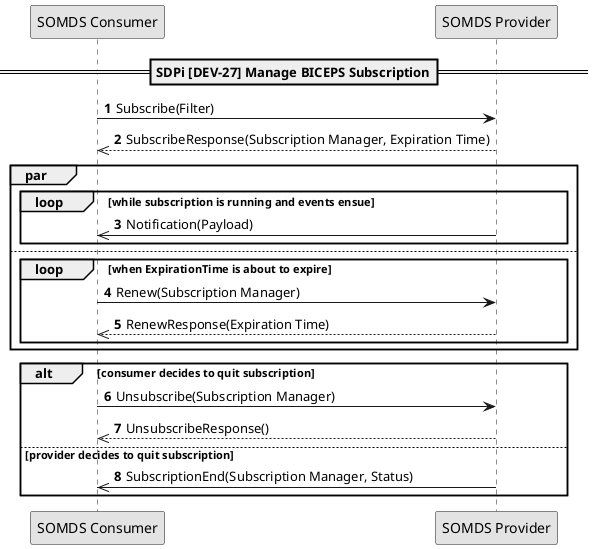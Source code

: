 @startuml

skinparam monochrome true
autonumber

!global $str_somds_consumer = "SOMDS Consumer"
!global $str_somds_provider = "SOMDS Provider"

participant "$str_somds_consumer" as consumer
participant "$str_somds_provider" as provider

==SDPi [DEV-27] Manage BICEPS Subscription==

consumer -> provider: Subscribe(Filter)
consumer <<-- provider: SubscribeResponse(Subscription Manager, Expiration Time)

par
    loop while subscription is running and events ensue
        consumer <<- provider: Notification(Payload)
    end
else
    loop when ExpirationTime is about to expire
        consumer -> provider: Renew(Subscription Manager)
        consumer <<-- provider: RenewResponse(Expiration Time)
    end
end

alt consumer decides to quit subscription
    consumer -> provider: Unsubscribe(Subscription Manager)
    consumer <<-- provider: UnsubscribeResponse()
else provider decides to quit subscription
    consumer <<- provider: SubscriptionEnd(Subscription Manager, Status)
end
@enduml
